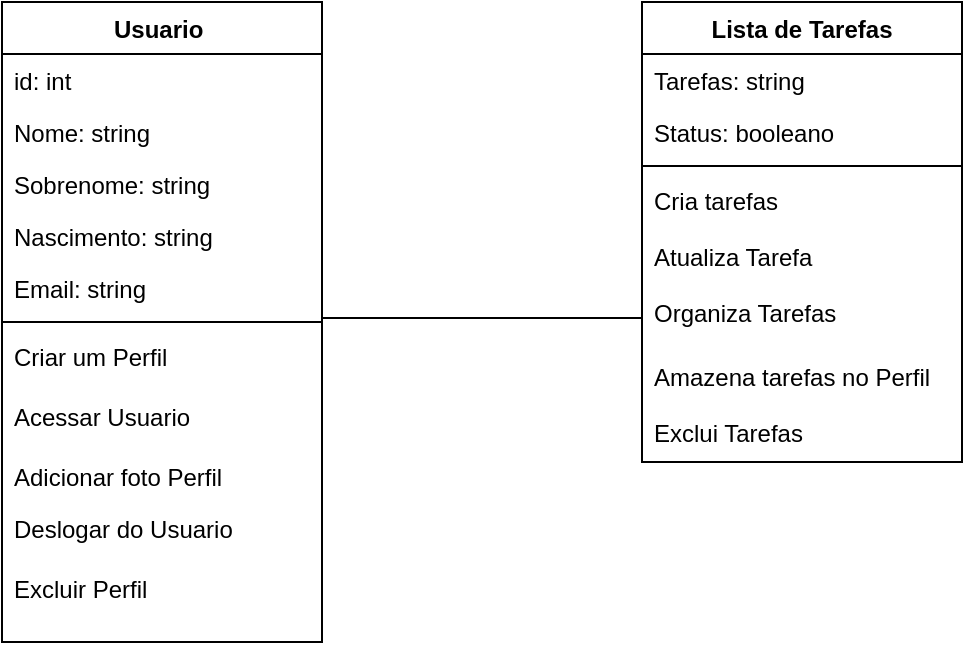 <mxfile version="20.6.0" type="device"><diagram id="dSiZYEWI1jGCfwEmQzLk" name="Página-1"><mxGraphModel dx="1108" dy="450" grid="1" gridSize="10" guides="1" tooltips="1" connect="1" arrows="1" fold="1" page="1" pageScale="1" pageWidth="827" pageHeight="1169" math="0" shadow="0"><root><mxCell id="0"/><mxCell id="1" parent="0"/><mxCell id="Egtx7F_DUvJvk0FTiUs6-1" value="Usuario " style="swimlane;fontStyle=1;align=center;verticalAlign=top;childLayout=stackLayout;horizontal=1;startSize=26;horizontalStack=0;resizeParent=1;resizeParentMax=0;resizeLast=0;collapsible=1;marginBottom=0;" parent="1" vertex="1"><mxGeometry x="40" y="40" width="160" height="320" as="geometry"/></mxCell><mxCell id="Egtx7F_DUvJvk0FTiUs6-2" value="id: int" style="text;strokeColor=none;fillColor=none;align=left;verticalAlign=top;spacingLeft=4;spacingRight=4;overflow=hidden;rotatable=0;points=[[0,0.5],[1,0.5]];portConstraint=eastwest;" parent="Egtx7F_DUvJvk0FTiUs6-1" vertex="1"><mxGeometry y="26" width="160" height="26" as="geometry"/></mxCell><mxCell id="Egtx7F_DUvJvk0FTiUs6-5" value="Nome: string" style="text;strokeColor=none;fillColor=none;align=left;verticalAlign=top;spacingLeft=4;spacingRight=4;overflow=hidden;rotatable=0;points=[[0,0.5],[1,0.5]];portConstraint=eastwest;" parent="Egtx7F_DUvJvk0FTiUs6-1" vertex="1"><mxGeometry y="52" width="160" height="26" as="geometry"/></mxCell><mxCell id="Egtx7F_DUvJvk0FTiUs6-7" value="Sobrenome: string" style="text;strokeColor=none;fillColor=none;align=left;verticalAlign=top;spacingLeft=4;spacingRight=4;overflow=hidden;rotatable=0;points=[[0,0.5],[1,0.5]];portConstraint=eastwest;" parent="Egtx7F_DUvJvk0FTiUs6-1" vertex="1"><mxGeometry y="78" width="160" height="26" as="geometry"/></mxCell><mxCell id="Ebz3YxQsM60FP_SWlzCn-1" value="Nascimento: string" style="text;strokeColor=none;fillColor=none;align=left;verticalAlign=top;spacingLeft=4;spacingRight=4;overflow=hidden;rotatable=0;points=[[0,0.5],[1,0.5]];portConstraint=eastwest;" vertex="1" parent="Egtx7F_DUvJvk0FTiUs6-1"><mxGeometry y="104" width="160" height="26" as="geometry"/></mxCell><mxCell id="Ebz3YxQsM60FP_SWlzCn-2" value="Email: string" style="text;strokeColor=none;fillColor=none;align=left;verticalAlign=top;spacingLeft=4;spacingRight=4;overflow=hidden;rotatable=0;points=[[0,0.5],[1,0.5]];portConstraint=eastwest;" vertex="1" parent="Egtx7F_DUvJvk0FTiUs6-1"><mxGeometry y="130" width="160" height="26" as="geometry"/></mxCell><mxCell id="Egtx7F_DUvJvk0FTiUs6-3" value="" style="line;strokeWidth=1;fillColor=none;align=left;verticalAlign=middle;spacingTop=-1;spacingLeft=3;spacingRight=3;rotatable=0;labelPosition=right;points=[];portConstraint=eastwest;strokeColor=inherit;" parent="Egtx7F_DUvJvk0FTiUs6-1" vertex="1"><mxGeometry y="156" width="160" height="8" as="geometry"/></mxCell><mxCell id="Ebz3YxQsM60FP_SWlzCn-6" value="Criar um Perfil" style="text;strokeColor=none;fillColor=none;align=left;verticalAlign=top;spacingLeft=4;spacingRight=4;overflow=hidden;rotatable=0;points=[[0,0.5],[1,0.5]];portConstraint=eastwest;" vertex="1" parent="Egtx7F_DUvJvk0FTiUs6-1"><mxGeometry y="164" width="160" height="30" as="geometry"/></mxCell><mxCell id="Egtx7F_DUvJvk0FTiUs6-4" value="Acessar Usuario" style="text;strokeColor=none;fillColor=none;align=left;verticalAlign=top;spacingLeft=4;spacingRight=4;overflow=hidden;rotatable=0;points=[[0,0.5],[1,0.5]];portConstraint=eastwest;" parent="Egtx7F_DUvJvk0FTiUs6-1" vertex="1"><mxGeometry y="194" width="160" height="30" as="geometry"/></mxCell><mxCell id="Ebz3YxQsM60FP_SWlzCn-3" value="Adicionar foto Perfil" style="text;strokeColor=none;fillColor=none;align=left;verticalAlign=top;spacingLeft=4;spacingRight=4;overflow=hidden;rotatable=0;points=[[0,0.5],[1,0.5]];portConstraint=eastwest;" vertex="1" parent="Egtx7F_DUvJvk0FTiUs6-1"><mxGeometry y="224" width="160" height="26" as="geometry"/></mxCell><mxCell id="Ebz3YxQsM60FP_SWlzCn-4" value="Deslogar do Usuario" style="text;strokeColor=none;fillColor=none;align=left;verticalAlign=top;spacingLeft=4;spacingRight=4;overflow=hidden;rotatable=0;points=[[0,0.5],[1,0.5]];portConstraint=eastwest;" vertex="1" parent="Egtx7F_DUvJvk0FTiUs6-1"><mxGeometry y="250" width="160" height="30" as="geometry"/></mxCell><mxCell id="Ebz3YxQsM60FP_SWlzCn-11" value="Excluir Perfil" style="text;strokeColor=none;fillColor=none;align=left;verticalAlign=top;spacingLeft=4;spacingRight=4;overflow=hidden;rotatable=0;points=[[0,0.5],[1,0.5]];portConstraint=eastwest;" vertex="1" parent="Egtx7F_DUvJvk0FTiUs6-1"><mxGeometry y="280" width="160" height="40" as="geometry"/></mxCell><mxCell id="Egtx7F_DUvJvk0FTiUs6-8" value="Lista de Tarefas" style="swimlane;fontStyle=1;align=center;verticalAlign=top;childLayout=stackLayout;horizontal=1;startSize=26;horizontalStack=0;resizeParent=1;resizeParentMax=0;resizeLast=0;collapsible=1;marginBottom=0;" parent="1" vertex="1"><mxGeometry x="360" y="40" width="160" height="230" as="geometry"/></mxCell><mxCell id="Egtx7F_DUvJvk0FTiUs6-9" value="Tarefas: string" style="text;strokeColor=none;fillColor=none;align=left;verticalAlign=top;spacingLeft=4;spacingRight=4;overflow=hidden;rotatable=0;points=[[0,0.5],[1,0.5]];portConstraint=eastwest;" parent="Egtx7F_DUvJvk0FTiUs6-8" vertex="1"><mxGeometry y="26" width="160" height="26" as="geometry"/></mxCell><mxCell id="Egtx7F_DUvJvk0FTiUs6-11" value="Status: booleano" style="text;strokeColor=none;fillColor=none;align=left;verticalAlign=top;spacingLeft=4;spacingRight=4;overflow=hidden;rotatable=0;points=[[0,0.5],[1,0.5]];portConstraint=eastwest;" parent="Egtx7F_DUvJvk0FTiUs6-8" vertex="1"><mxGeometry y="52" width="160" height="26" as="geometry"/></mxCell><mxCell id="Egtx7F_DUvJvk0FTiUs6-12" value="" style="line;strokeWidth=1;fillColor=none;align=left;verticalAlign=middle;spacingTop=-1;spacingLeft=3;spacingRight=3;rotatable=0;labelPosition=right;points=[];portConstraint=eastwest;strokeColor=inherit;" parent="Egtx7F_DUvJvk0FTiUs6-8" vertex="1"><mxGeometry y="78" width="160" height="8" as="geometry"/></mxCell><mxCell id="Ebz3YxQsM60FP_SWlzCn-7" value="Cria tarefas " style="text;strokeColor=none;fillColor=none;align=left;verticalAlign=top;spacingLeft=4;spacingRight=4;overflow=hidden;rotatable=0;points=[[0,0.5],[1,0.5]];portConstraint=eastwest;" vertex="1" parent="Egtx7F_DUvJvk0FTiUs6-8"><mxGeometry y="86" width="160" height="28" as="geometry"/></mxCell><mxCell id="Ebz3YxQsM60FP_SWlzCn-9" value="Atualiza Tarefa " style="text;strokeColor=none;fillColor=none;align=left;verticalAlign=top;spacingLeft=4;spacingRight=4;overflow=hidden;rotatable=0;points=[[0,0.5],[1,0.5]];portConstraint=eastwest;" vertex="1" parent="Egtx7F_DUvJvk0FTiUs6-8"><mxGeometry y="114" width="160" height="28" as="geometry"/></mxCell><mxCell id="Egtx7F_DUvJvk0FTiUs6-13" value="Organiza Tarefas" style="text;strokeColor=none;fillColor=none;align=left;verticalAlign=top;spacingLeft=4;spacingRight=4;overflow=hidden;rotatable=0;points=[[0,0.5],[1,0.5]];portConstraint=eastwest;" parent="Egtx7F_DUvJvk0FTiUs6-8" vertex="1"><mxGeometry y="142" width="160" height="32" as="geometry"/></mxCell><mxCell id="Ebz3YxQsM60FP_SWlzCn-10" value="Amazena tarefas no Perfil" style="text;strokeColor=none;fillColor=none;align=left;verticalAlign=top;spacingLeft=4;spacingRight=4;overflow=hidden;rotatable=0;points=[[0,0.5],[1,0.5]];portConstraint=eastwest;" vertex="1" parent="Egtx7F_DUvJvk0FTiUs6-8"><mxGeometry y="174" width="160" height="28" as="geometry"/></mxCell><mxCell id="Ebz3YxQsM60FP_SWlzCn-8" value="Exclui Tarefas" style="text;strokeColor=none;fillColor=none;align=left;verticalAlign=top;spacingLeft=4;spacingRight=4;overflow=hidden;rotatable=0;points=[[0,0.5],[1,0.5]];portConstraint=eastwest;" vertex="1" parent="Egtx7F_DUvJvk0FTiUs6-8"><mxGeometry y="202" width="160" height="28" as="geometry"/></mxCell><mxCell id="Ebz3YxQsM60FP_SWlzCn-12" value="" style="endArrow=none;html=1;rounded=0;entryX=0;entryY=0.5;entryDx=0;entryDy=0;" edge="1" parent="1" target="Egtx7F_DUvJvk0FTiUs6-13"><mxGeometry width="50" height="50" relative="1" as="geometry"><mxPoint x="200" y="198" as="sourcePoint"/><mxPoint x="440" y="160" as="targetPoint"/></mxGeometry></mxCell></root></mxGraphModel></diagram></mxfile>